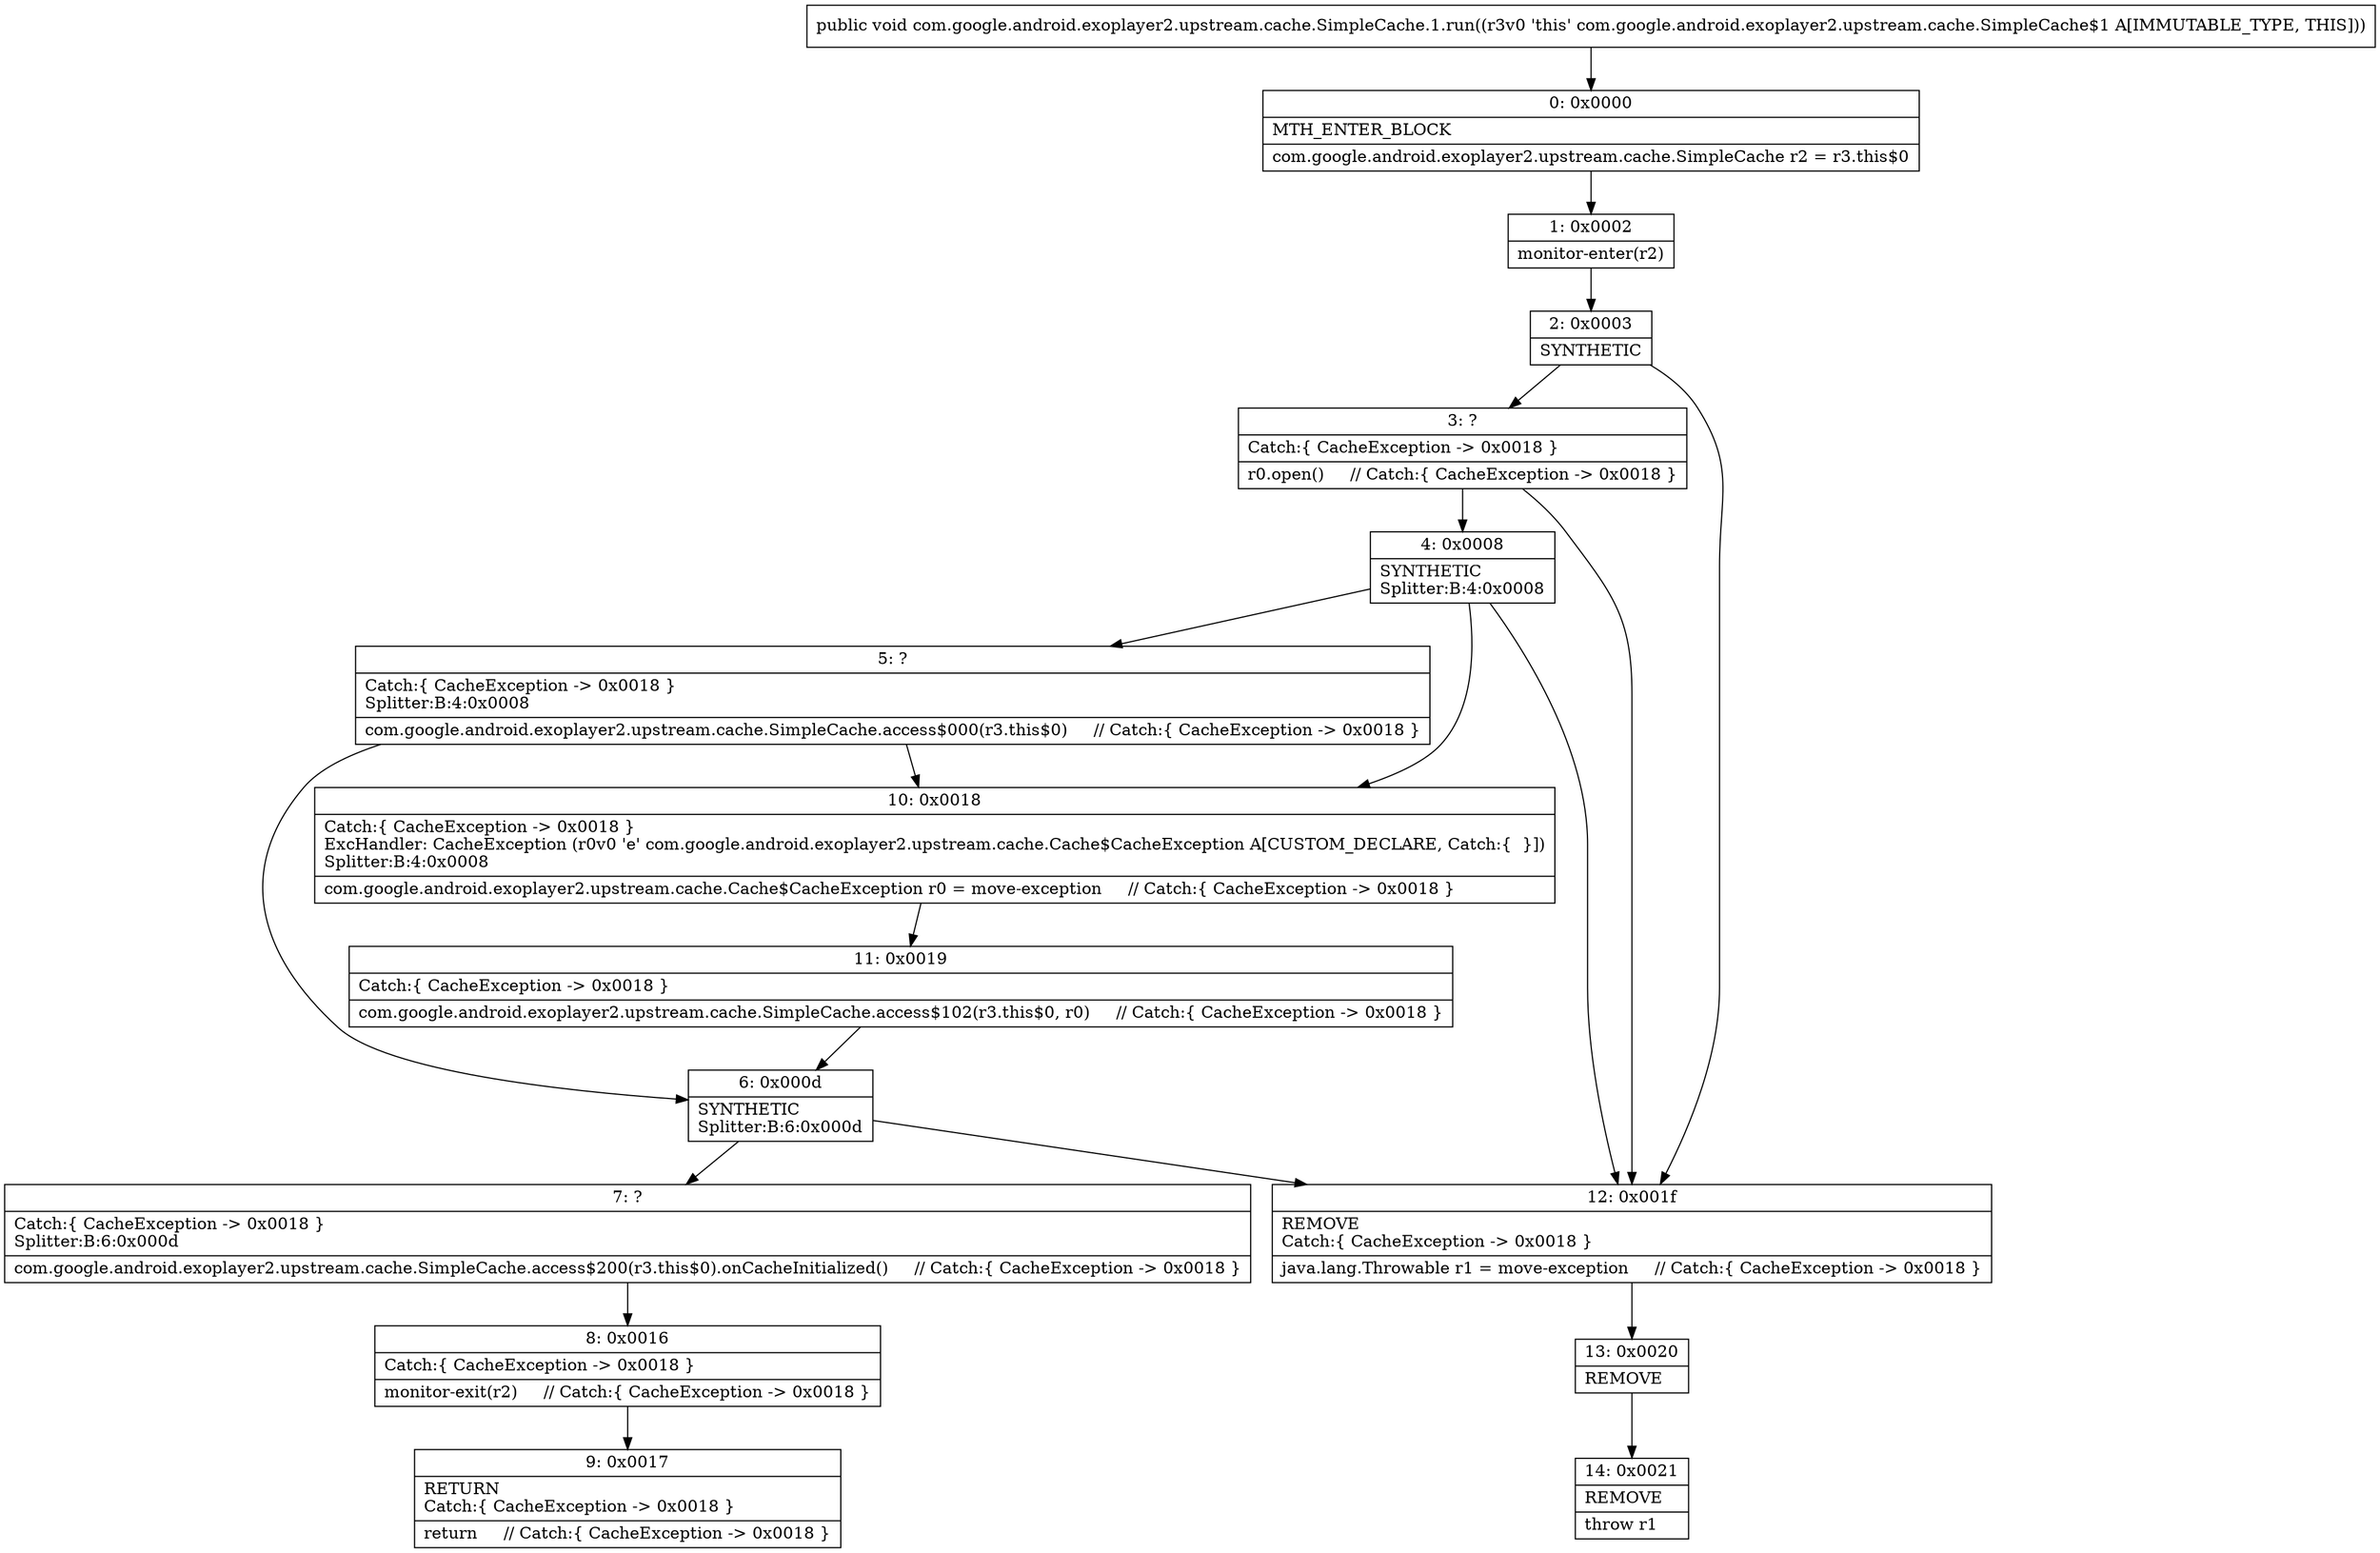 digraph "CFG forcom.google.android.exoplayer2.upstream.cache.SimpleCache.1.run()V" {
Node_0 [shape=record,label="{0\:\ 0x0000|MTH_ENTER_BLOCK\l|com.google.android.exoplayer2.upstream.cache.SimpleCache r2 = r3.this$0\l}"];
Node_1 [shape=record,label="{1\:\ 0x0002|monitor\-enter(r2)\l}"];
Node_2 [shape=record,label="{2\:\ 0x0003|SYNTHETIC\l}"];
Node_3 [shape=record,label="{3\:\ ?|Catch:\{ CacheException \-\> 0x0018 \}\l|r0.open()     \/\/ Catch:\{ CacheException \-\> 0x0018 \}\l}"];
Node_4 [shape=record,label="{4\:\ 0x0008|SYNTHETIC\lSplitter:B:4:0x0008\l}"];
Node_5 [shape=record,label="{5\:\ ?|Catch:\{ CacheException \-\> 0x0018 \}\lSplitter:B:4:0x0008\l|com.google.android.exoplayer2.upstream.cache.SimpleCache.access$000(r3.this$0)     \/\/ Catch:\{ CacheException \-\> 0x0018 \}\l}"];
Node_6 [shape=record,label="{6\:\ 0x000d|SYNTHETIC\lSplitter:B:6:0x000d\l}"];
Node_7 [shape=record,label="{7\:\ ?|Catch:\{ CacheException \-\> 0x0018 \}\lSplitter:B:6:0x000d\l|com.google.android.exoplayer2.upstream.cache.SimpleCache.access$200(r3.this$0).onCacheInitialized()     \/\/ Catch:\{ CacheException \-\> 0x0018 \}\l}"];
Node_8 [shape=record,label="{8\:\ 0x0016|Catch:\{ CacheException \-\> 0x0018 \}\l|monitor\-exit(r2)     \/\/ Catch:\{ CacheException \-\> 0x0018 \}\l}"];
Node_9 [shape=record,label="{9\:\ 0x0017|RETURN\lCatch:\{ CacheException \-\> 0x0018 \}\l|return     \/\/ Catch:\{ CacheException \-\> 0x0018 \}\l}"];
Node_10 [shape=record,label="{10\:\ 0x0018|Catch:\{ CacheException \-\> 0x0018 \}\lExcHandler: CacheException (r0v0 'e' com.google.android.exoplayer2.upstream.cache.Cache$CacheException A[CUSTOM_DECLARE, Catch:\{  \}])\lSplitter:B:4:0x0008\l|com.google.android.exoplayer2.upstream.cache.Cache$CacheException r0 = move\-exception     \/\/ Catch:\{ CacheException \-\> 0x0018 \}\l}"];
Node_11 [shape=record,label="{11\:\ 0x0019|Catch:\{ CacheException \-\> 0x0018 \}\l|com.google.android.exoplayer2.upstream.cache.SimpleCache.access$102(r3.this$0, r0)     \/\/ Catch:\{ CacheException \-\> 0x0018 \}\l}"];
Node_12 [shape=record,label="{12\:\ 0x001f|REMOVE\lCatch:\{ CacheException \-\> 0x0018 \}\l|java.lang.Throwable r1 = move\-exception     \/\/ Catch:\{ CacheException \-\> 0x0018 \}\l}"];
Node_13 [shape=record,label="{13\:\ 0x0020|REMOVE\l}"];
Node_14 [shape=record,label="{14\:\ 0x0021|REMOVE\l|throw r1\l}"];
MethodNode[shape=record,label="{public void com.google.android.exoplayer2.upstream.cache.SimpleCache.1.run((r3v0 'this' com.google.android.exoplayer2.upstream.cache.SimpleCache$1 A[IMMUTABLE_TYPE, THIS])) }"];
MethodNode -> Node_0;
Node_0 -> Node_1;
Node_1 -> Node_2;
Node_2 -> Node_3;
Node_2 -> Node_12;
Node_3 -> Node_4;
Node_3 -> Node_12;
Node_4 -> Node_5;
Node_4 -> Node_10;
Node_4 -> Node_12;
Node_5 -> Node_6;
Node_5 -> Node_10;
Node_6 -> Node_7;
Node_6 -> Node_12;
Node_7 -> Node_8;
Node_8 -> Node_9;
Node_10 -> Node_11;
Node_11 -> Node_6;
Node_12 -> Node_13;
Node_13 -> Node_14;
}

